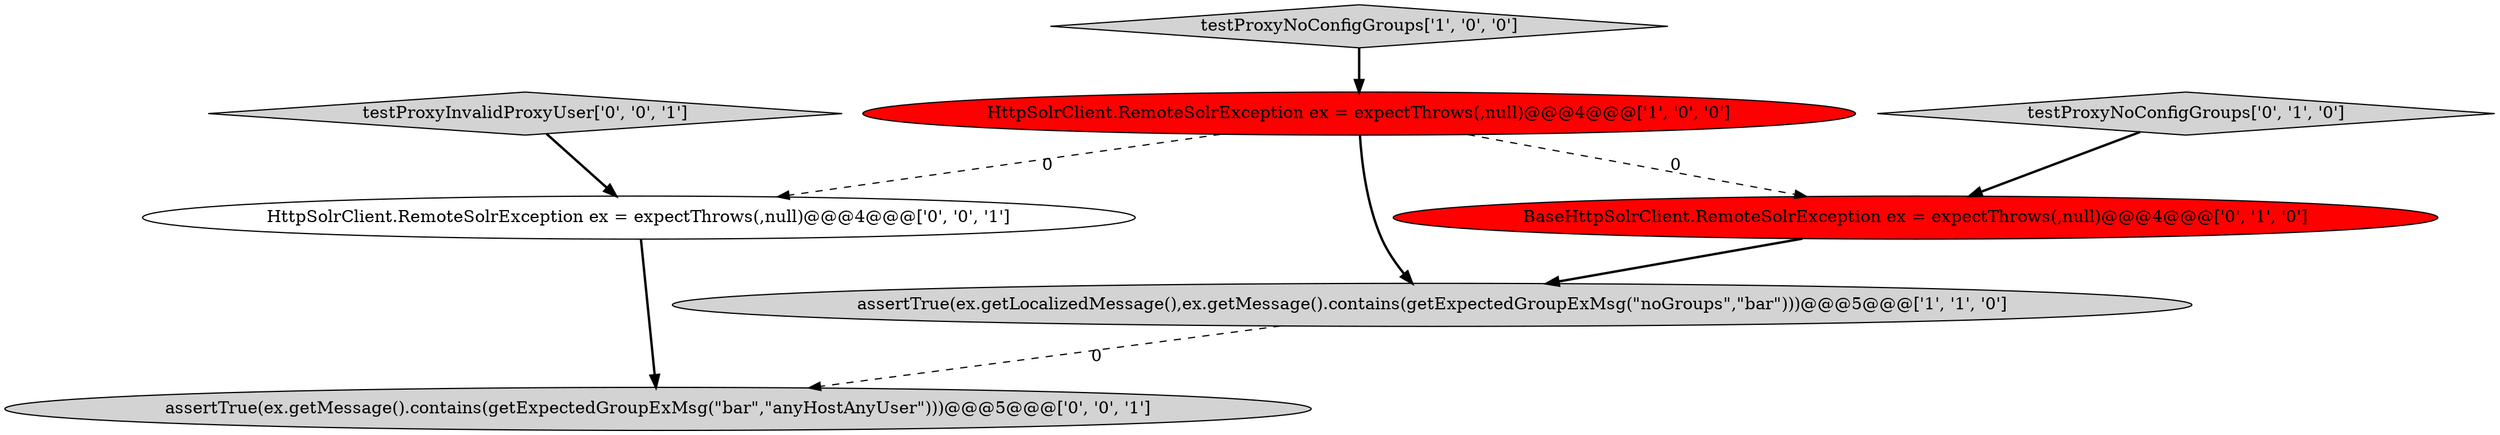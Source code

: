 digraph {
0 [style = filled, label = "HttpSolrClient.RemoteSolrException ex = expectThrows(,null)@@@4@@@['1', '0', '0']", fillcolor = red, shape = ellipse image = "AAA1AAABBB1BBB"];
3 [style = filled, label = "BaseHttpSolrClient.RemoteSolrException ex = expectThrows(,null)@@@4@@@['0', '1', '0']", fillcolor = red, shape = ellipse image = "AAA1AAABBB2BBB"];
5 [style = filled, label = "HttpSolrClient.RemoteSolrException ex = expectThrows(,null)@@@4@@@['0', '0', '1']", fillcolor = white, shape = ellipse image = "AAA0AAABBB3BBB"];
2 [style = filled, label = "testProxyNoConfigGroups['1', '0', '0']", fillcolor = lightgray, shape = diamond image = "AAA0AAABBB1BBB"];
4 [style = filled, label = "testProxyNoConfigGroups['0', '1', '0']", fillcolor = lightgray, shape = diamond image = "AAA0AAABBB2BBB"];
1 [style = filled, label = "assertTrue(ex.getLocalizedMessage(),ex.getMessage().contains(getExpectedGroupExMsg(\"noGroups\",\"bar\")))@@@5@@@['1', '1', '0']", fillcolor = lightgray, shape = ellipse image = "AAA0AAABBB1BBB"];
6 [style = filled, label = "assertTrue(ex.getMessage().contains(getExpectedGroupExMsg(\"bar\",\"anyHostAnyUser\")))@@@5@@@['0', '0', '1']", fillcolor = lightgray, shape = ellipse image = "AAA0AAABBB3BBB"];
7 [style = filled, label = "testProxyInvalidProxyUser['0', '0', '1']", fillcolor = lightgray, shape = diamond image = "AAA0AAABBB3BBB"];
4->3 [style = bold, label=""];
7->5 [style = bold, label=""];
2->0 [style = bold, label=""];
0->3 [style = dashed, label="0"];
5->6 [style = bold, label=""];
3->1 [style = bold, label=""];
0->5 [style = dashed, label="0"];
1->6 [style = dashed, label="0"];
0->1 [style = bold, label=""];
}

